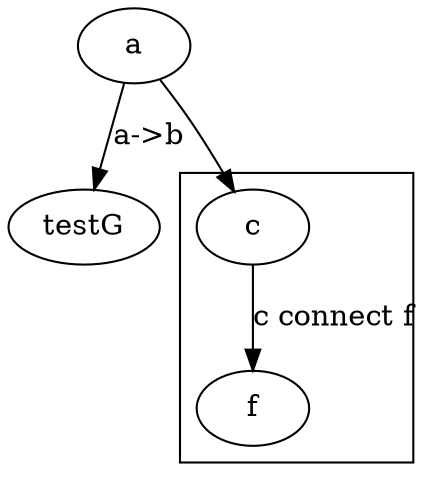digraph testG {
	d2tdocpreamble="\usepackage[T1]{fontenc}\usepackage{lmodern}"; 
	a [label="\N"];
	b [label="\G"];
	a -> b [label="\E"];
	subgraph clusterA {
		c -> f [label="\T connect \H"];
	}
	a -> c;
}